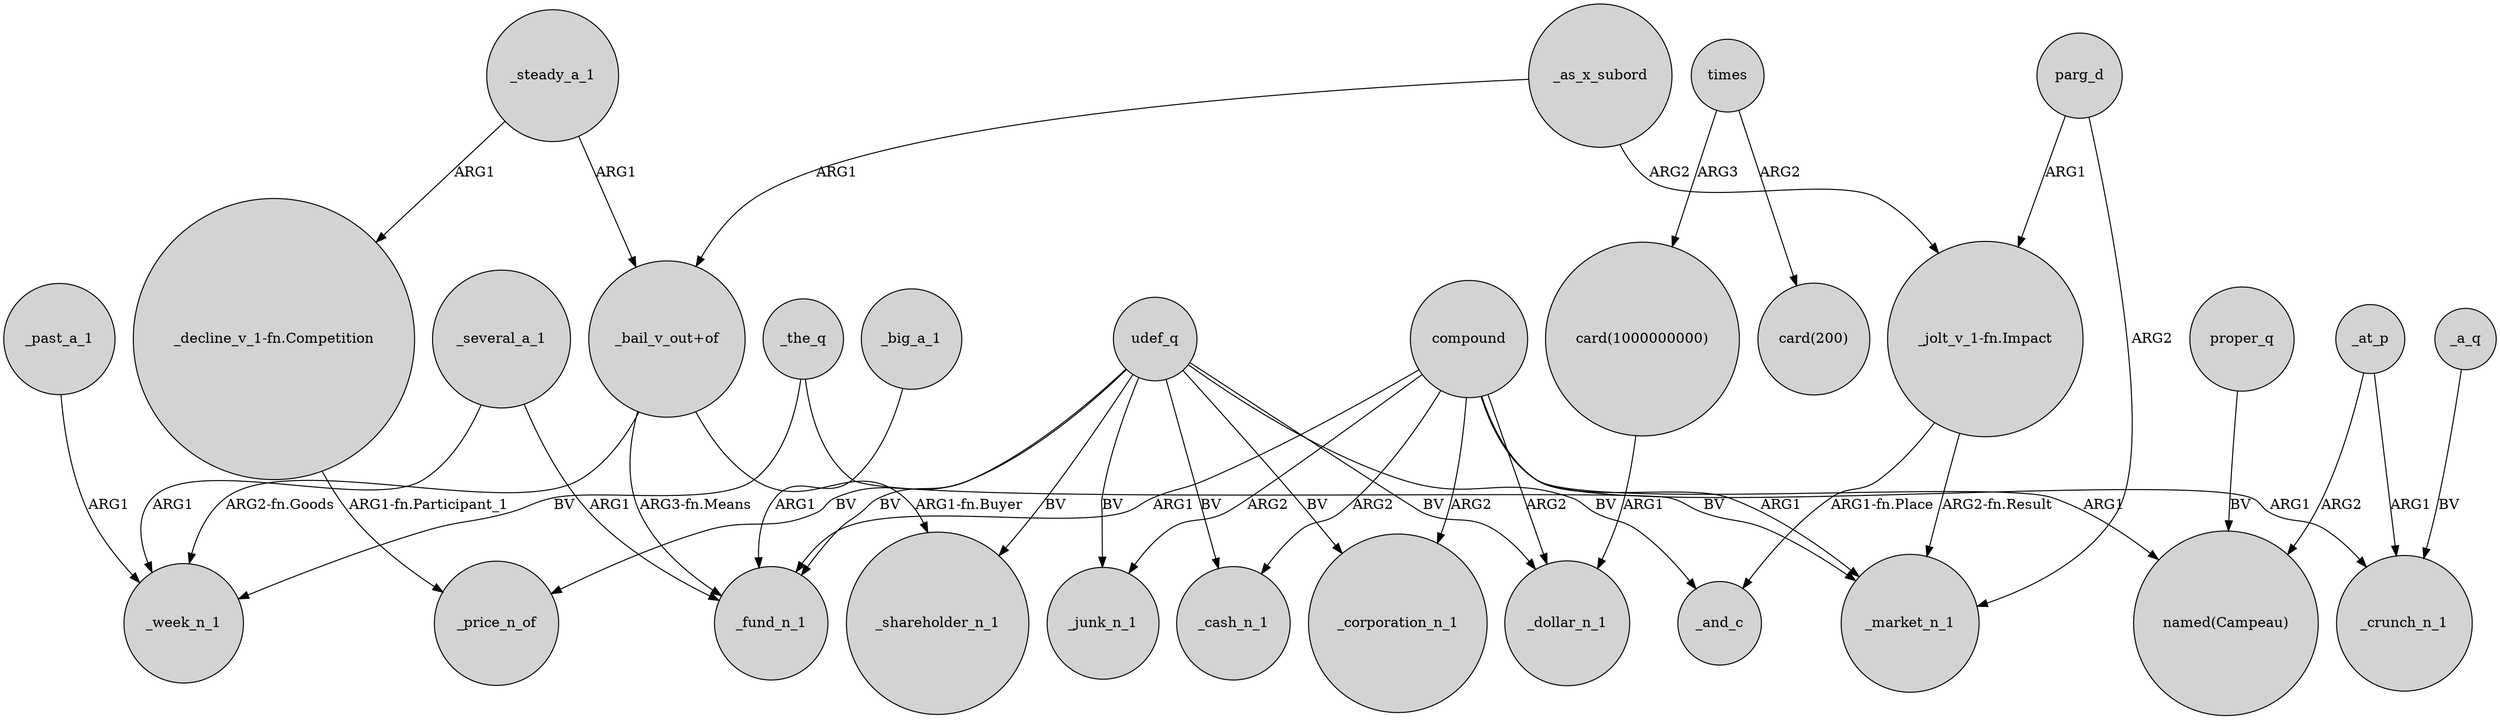 digraph {
	node [shape=circle style=filled]
	_the_q -> _week_n_1 [label=BV]
	"card(1000000000)" -> _dollar_n_1 [label=ARG1]
	udef_q -> _cash_n_1 [label=BV]
	"_bail_v_out+of" -> _shareholder_n_1 [label="ARG1-fn.Buyer"]
	proper_q -> "named(Campeau)" [label=BV]
	"_jolt_v_1-fn.Impact" -> _and_c [label="ARG1-fn.Place"]
	compound -> _cash_n_1 [label=ARG2]
	_steady_a_1 -> "_decline_v_1-fn.Competition" [label=ARG1]
	udef_q -> _shareholder_n_1 [label=BV]
	udef_q -> _price_n_of [label=BV]
	udef_q -> _fund_n_1 [label=BV]
	parg_d -> "_jolt_v_1-fn.Impact" [label=ARG1]
	"_bail_v_out+of" -> _week_n_1 [label="ARG2-fn.Goods"]
	times -> "card(200)" [label=ARG2]
	compound -> _junk_n_1 [label=ARG2]
	_steady_a_1 -> "_bail_v_out+of" [label=ARG1]
	compound -> _dollar_n_1 [label=ARG2]
	_a_q -> _crunch_n_1 [label=BV]
	udef_q -> _and_c [label=BV]
	compound -> _crunch_n_1 [label=ARG1]
	times -> "card(1000000000)" [label=ARG3]
	_the_q -> _market_n_1 [label=BV]
	"_decline_v_1-fn.Competition" -> _price_n_of [label="ARG1-fn.Participant_1"]
	_past_a_1 -> _week_n_1 [label=ARG1]
	parg_d -> _market_n_1 [label=ARG2]
	_at_p -> _crunch_n_1 [label=ARG1]
	udef_q -> _dollar_n_1 [label=BV]
	_as_x_subord -> "_bail_v_out+of" [label=ARG1]
	_big_a_1 -> _fund_n_1 [label=ARG1]
	"_jolt_v_1-fn.Impact" -> _market_n_1 [label="ARG2-fn.Result"]
	compound -> _corporation_n_1 [label=ARG2]
	udef_q -> _junk_n_1 [label=BV]
	udef_q -> _corporation_n_1 [label=BV]
	_as_x_subord -> "_jolt_v_1-fn.Impact" [label=ARG2]
	_several_a_1 -> _fund_n_1 [label=ARG1]
	compound -> "named(Campeau)" [label=ARG1]
	_several_a_1 -> _week_n_1 [label=ARG1]
	compound -> _market_n_1 [label=ARG1]
	"_bail_v_out+of" -> _fund_n_1 [label="ARG3-fn.Means"]
	compound -> _fund_n_1 [label=ARG1]
	_at_p -> "named(Campeau)" [label=ARG2]
}
